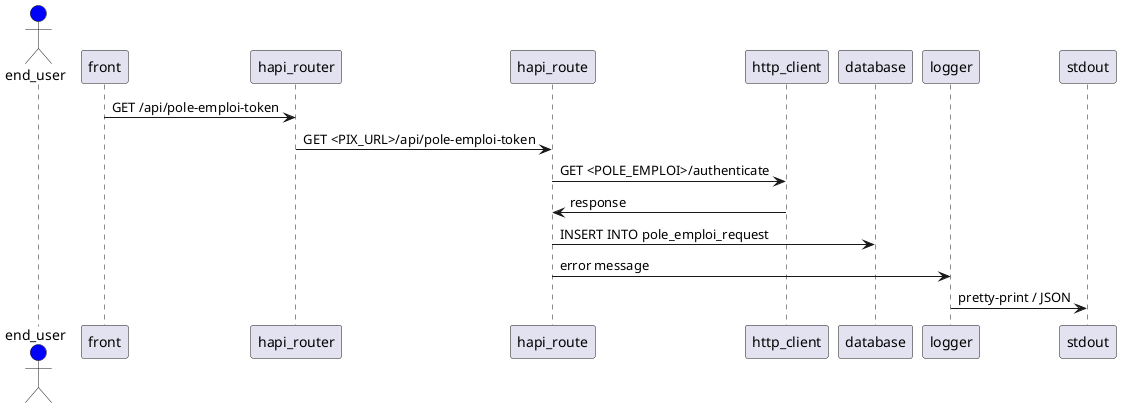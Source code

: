 @startuml
actor end_user #blue
participant front
participant hapi_router
participant hapi_route
participant http_client
participant database
participant logger
participant stdout

front -> hapi_router: GET /api/pole-emploi-token
hapi_router -> hapi_route: GET <PIX_URL>/api/pole-emploi-token
hapi_route -> http_client: GET <POLE_EMPLOI>/authenticate
http_client -> hapi_route: response
hapi_route -> database: INSERT INTO pole_emploi_request
hapi_route -> logger: error message
logger -> stdout: pretty-print / JSON

@enduml
